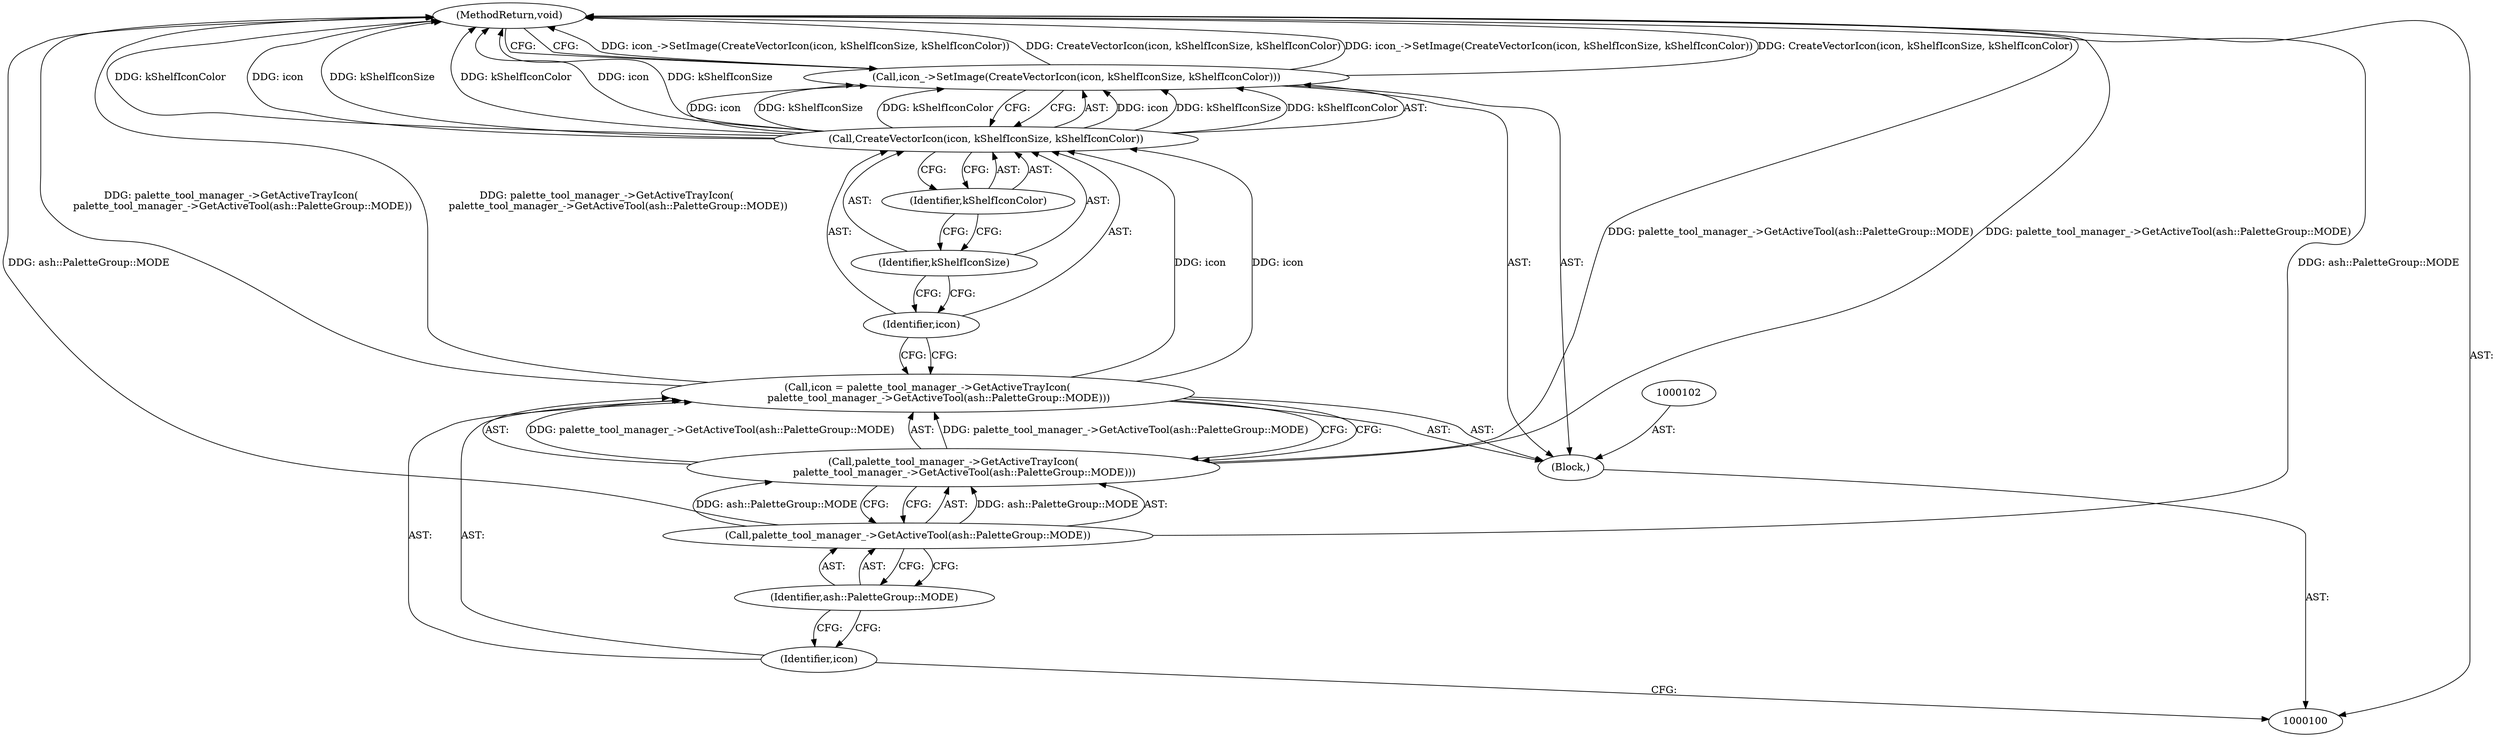 digraph "0_Chrome_62b8b6e168a12263aab6b88dbef0b900cc37309f_2" {
"1000113" [label="(MethodReturn,void)"];
"1000101" [label="(Block,)"];
"1000103" [label="(Call,icon = palette_tool_manager_->GetActiveTrayIcon(\n       palette_tool_manager_->GetActiveTool(ash::PaletteGroup::MODE)))"];
"1000104" [label="(Identifier,icon)"];
"1000105" [label="(Call,palette_tool_manager_->GetActiveTrayIcon(\n       palette_tool_manager_->GetActiveTool(ash::PaletteGroup::MODE)))"];
"1000107" [label="(Identifier,ash::PaletteGroup::MODE)"];
"1000106" [label="(Call,palette_tool_manager_->GetActiveTool(ash::PaletteGroup::MODE))"];
"1000109" [label="(Call,CreateVectorIcon(icon, kShelfIconSize, kShelfIconColor))"];
"1000108" [label="(Call,icon_->SetImage(CreateVectorIcon(icon, kShelfIconSize, kShelfIconColor)))"];
"1000110" [label="(Identifier,icon)"];
"1000111" [label="(Identifier,kShelfIconSize)"];
"1000112" [label="(Identifier,kShelfIconColor)"];
"1000113" -> "1000100"  [label="AST: "];
"1000113" -> "1000108"  [label="CFG: "];
"1000108" -> "1000113"  [label="DDG: icon_->SetImage(CreateVectorIcon(icon, kShelfIconSize, kShelfIconColor))"];
"1000108" -> "1000113"  [label="DDG: CreateVectorIcon(icon, kShelfIconSize, kShelfIconColor)"];
"1000106" -> "1000113"  [label="DDG: ash::PaletteGroup::MODE"];
"1000103" -> "1000113"  [label="DDG: palette_tool_manager_->GetActiveTrayIcon(\n       palette_tool_manager_->GetActiveTool(ash::PaletteGroup::MODE))"];
"1000109" -> "1000113"  [label="DDG: kShelfIconColor"];
"1000109" -> "1000113"  [label="DDG: icon"];
"1000109" -> "1000113"  [label="DDG: kShelfIconSize"];
"1000105" -> "1000113"  [label="DDG: palette_tool_manager_->GetActiveTool(ash::PaletteGroup::MODE)"];
"1000101" -> "1000100"  [label="AST: "];
"1000102" -> "1000101"  [label="AST: "];
"1000103" -> "1000101"  [label="AST: "];
"1000108" -> "1000101"  [label="AST: "];
"1000103" -> "1000101"  [label="AST: "];
"1000103" -> "1000105"  [label="CFG: "];
"1000104" -> "1000103"  [label="AST: "];
"1000105" -> "1000103"  [label="AST: "];
"1000110" -> "1000103"  [label="CFG: "];
"1000103" -> "1000113"  [label="DDG: palette_tool_manager_->GetActiveTrayIcon(\n       palette_tool_manager_->GetActiveTool(ash::PaletteGroup::MODE))"];
"1000105" -> "1000103"  [label="DDG: palette_tool_manager_->GetActiveTool(ash::PaletteGroup::MODE)"];
"1000103" -> "1000109"  [label="DDG: icon"];
"1000104" -> "1000103"  [label="AST: "];
"1000104" -> "1000100"  [label="CFG: "];
"1000107" -> "1000104"  [label="CFG: "];
"1000105" -> "1000103"  [label="AST: "];
"1000105" -> "1000106"  [label="CFG: "];
"1000106" -> "1000105"  [label="AST: "];
"1000103" -> "1000105"  [label="CFG: "];
"1000105" -> "1000113"  [label="DDG: palette_tool_manager_->GetActiveTool(ash::PaletteGroup::MODE)"];
"1000105" -> "1000103"  [label="DDG: palette_tool_manager_->GetActiveTool(ash::PaletteGroup::MODE)"];
"1000106" -> "1000105"  [label="DDG: ash::PaletteGroup::MODE"];
"1000107" -> "1000106"  [label="AST: "];
"1000107" -> "1000104"  [label="CFG: "];
"1000106" -> "1000107"  [label="CFG: "];
"1000106" -> "1000105"  [label="AST: "];
"1000106" -> "1000107"  [label="CFG: "];
"1000107" -> "1000106"  [label="AST: "];
"1000105" -> "1000106"  [label="CFG: "];
"1000106" -> "1000113"  [label="DDG: ash::PaletteGroup::MODE"];
"1000106" -> "1000105"  [label="DDG: ash::PaletteGroup::MODE"];
"1000109" -> "1000108"  [label="AST: "];
"1000109" -> "1000112"  [label="CFG: "];
"1000110" -> "1000109"  [label="AST: "];
"1000111" -> "1000109"  [label="AST: "];
"1000112" -> "1000109"  [label="AST: "];
"1000108" -> "1000109"  [label="CFG: "];
"1000109" -> "1000113"  [label="DDG: kShelfIconColor"];
"1000109" -> "1000113"  [label="DDG: icon"];
"1000109" -> "1000113"  [label="DDG: kShelfIconSize"];
"1000109" -> "1000108"  [label="DDG: icon"];
"1000109" -> "1000108"  [label="DDG: kShelfIconSize"];
"1000109" -> "1000108"  [label="DDG: kShelfIconColor"];
"1000103" -> "1000109"  [label="DDG: icon"];
"1000108" -> "1000101"  [label="AST: "];
"1000108" -> "1000109"  [label="CFG: "];
"1000109" -> "1000108"  [label="AST: "];
"1000113" -> "1000108"  [label="CFG: "];
"1000108" -> "1000113"  [label="DDG: icon_->SetImage(CreateVectorIcon(icon, kShelfIconSize, kShelfIconColor))"];
"1000108" -> "1000113"  [label="DDG: CreateVectorIcon(icon, kShelfIconSize, kShelfIconColor)"];
"1000109" -> "1000108"  [label="DDG: icon"];
"1000109" -> "1000108"  [label="DDG: kShelfIconSize"];
"1000109" -> "1000108"  [label="DDG: kShelfIconColor"];
"1000110" -> "1000109"  [label="AST: "];
"1000110" -> "1000103"  [label="CFG: "];
"1000111" -> "1000110"  [label="CFG: "];
"1000111" -> "1000109"  [label="AST: "];
"1000111" -> "1000110"  [label="CFG: "];
"1000112" -> "1000111"  [label="CFG: "];
"1000112" -> "1000109"  [label="AST: "];
"1000112" -> "1000111"  [label="CFG: "];
"1000109" -> "1000112"  [label="CFG: "];
}
